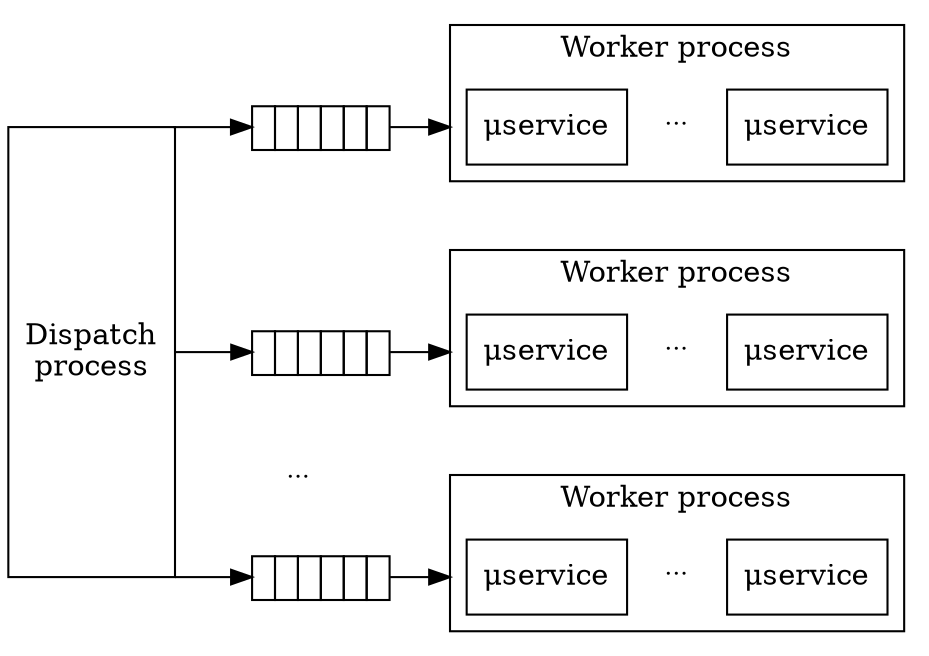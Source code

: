digraph {
	compound=true;
	rankdir=LR;
	splines=false;
	node [shape=rect];

	subgraph {
		node [label=<
			<table border="0" cellborder="1" cellspacing="0">
				<tr>
					<td> </td>
					<td> </td>
					<td> </td>
					<td> </td>
					<td> </td>
					<td> </td>
				</tr>
			</table>
		>, margin=0, shape=none];

		queue0;
		queue1;
		queue2;
	}

	subgraph {
		label="Worker process";
		edge [color=invis, label=<<sub>...</sub>>];
		node [label="μservice"];

		subgraph cluster0 {
			uservice00 -> uservice0N;
		}

		subgraph cluster1 {
			uservice10 -> uservice1N;
		}

		subgraph cluster2 {
			uservice20 -> uservice2N;
		}

		queue1 -> queue2 [constraint=false];
	}

	dispatch [height=3, label="Dispatch\nprocess"];

	dispatch:ne -> queue0;
	dispatch -> queue1;
	dispatch:se -> queue2
	queue0 -> uservice00 [lhead=cluster0];
	queue1 -> uservice10 [lhead=cluster1];
	queue2 -> uservice20 [lhead=cluster2];
}
